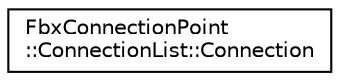 digraph "クラス階層図"
{
  edge [fontname="Helvetica",fontsize="10",labelfontname="Helvetica",labelfontsize="10"];
  node [fontname="Helvetica",fontsize="10",shape=record];
  rankdir="LR";
  Node0 [label="FbxConnectionPoint\l::ConnectionList::Connection",height=0.2,width=0.4,color="black", fillcolor="white", style="filled",URL="$struct_fbx_connection_point_1_1_connection_list_1_1_connection.html"];
}
